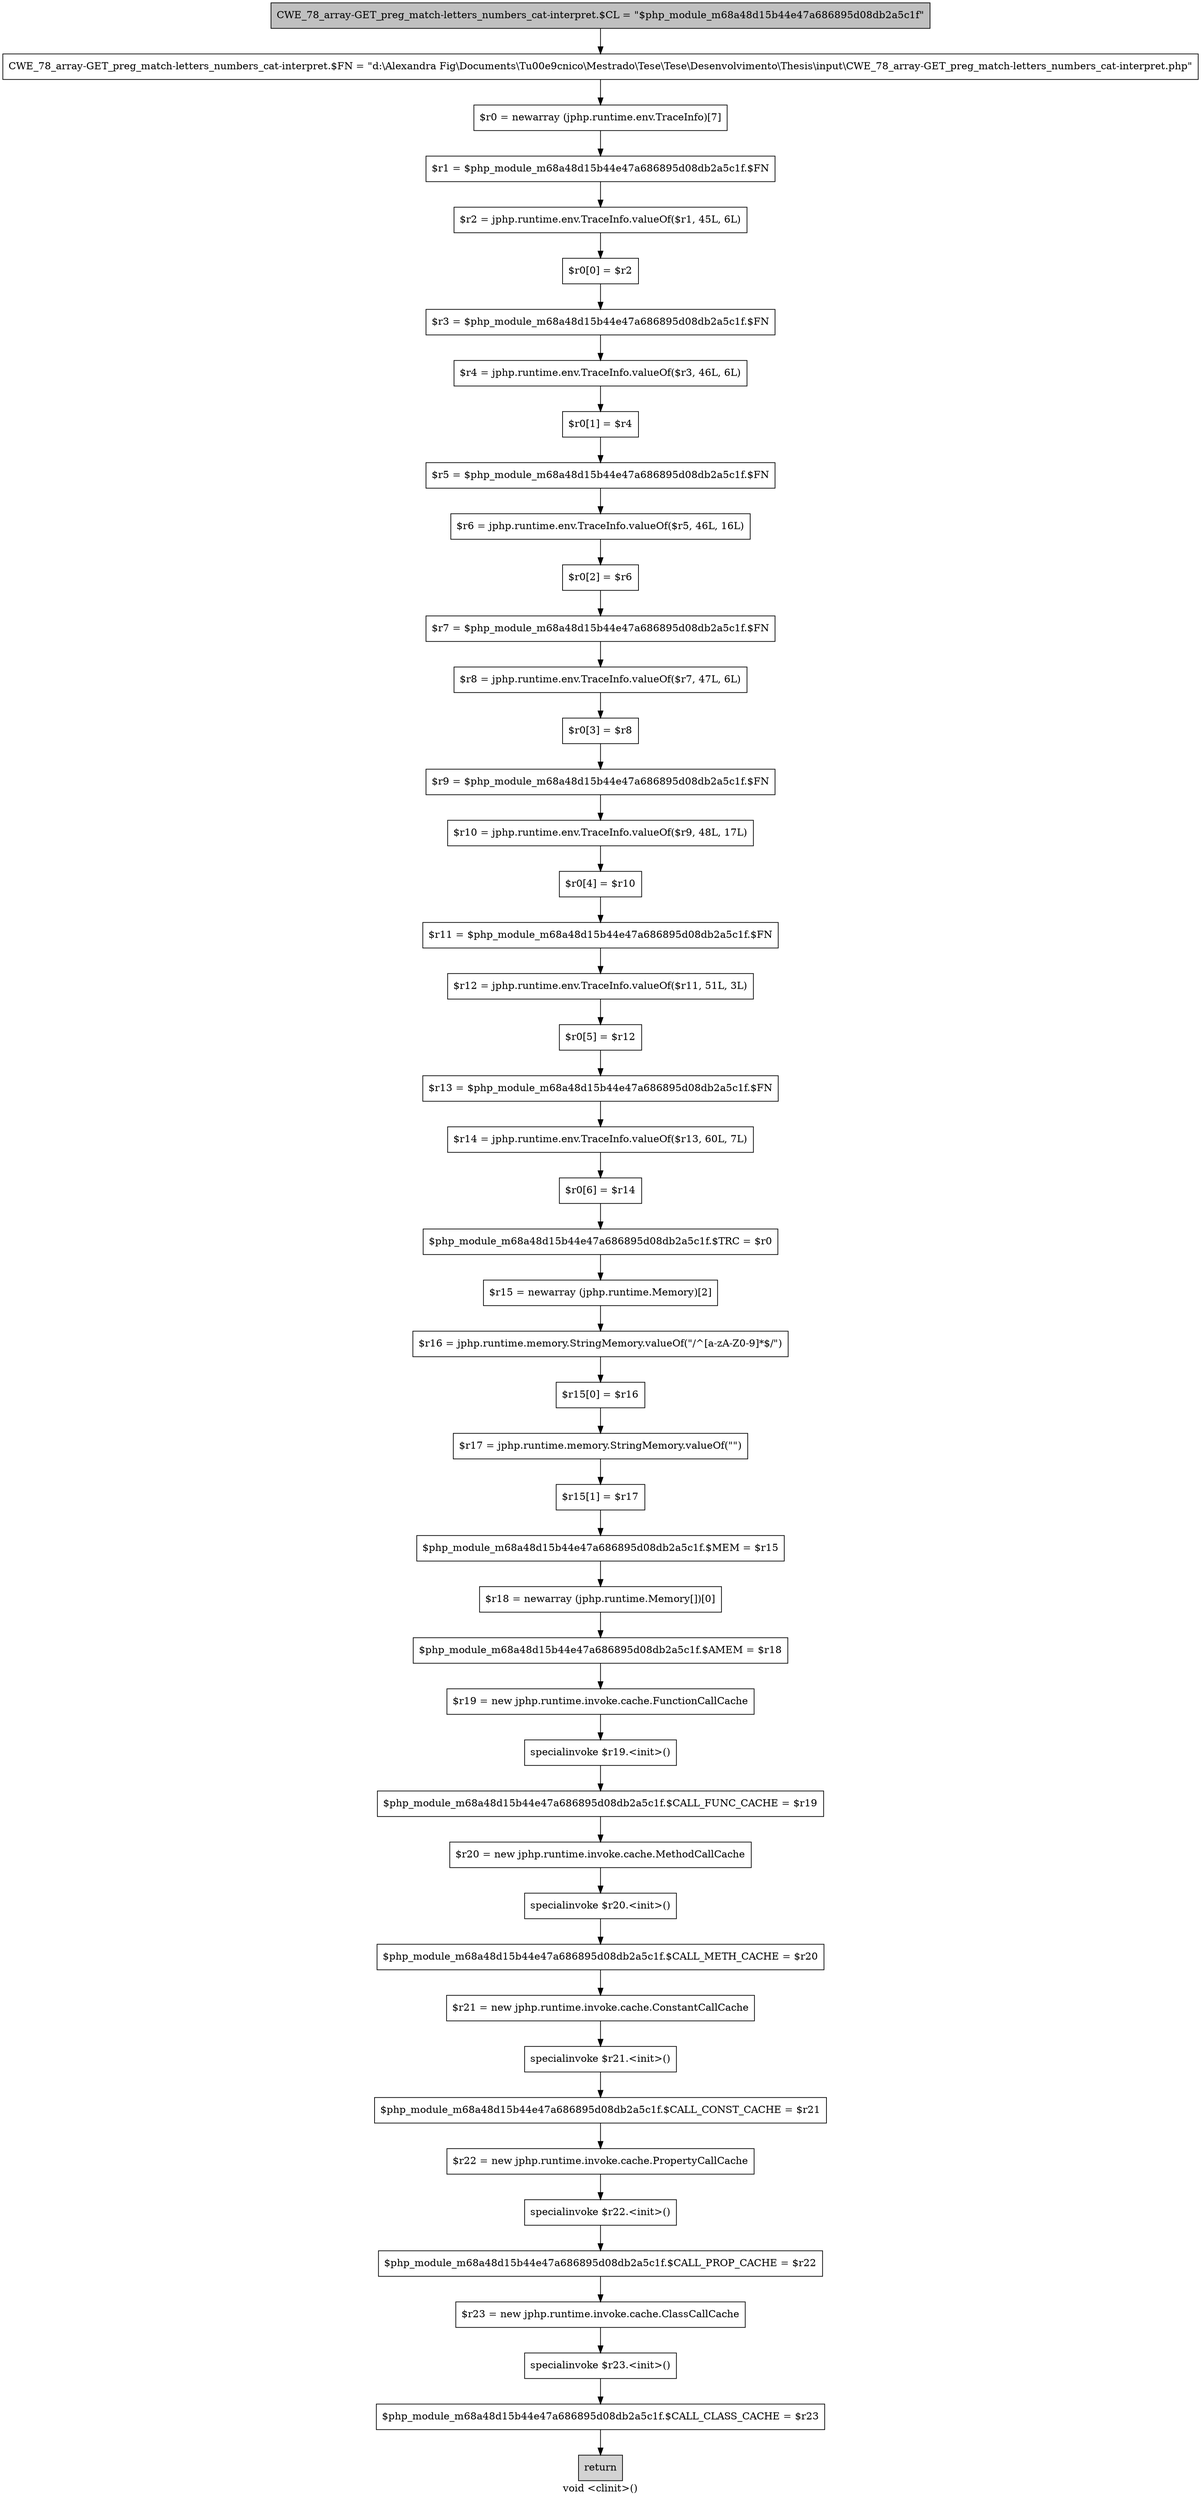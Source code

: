 digraph "void <clinit>()" {
    label="void <clinit>()";
    node [shape=box];
    "0" [style=filled,fillcolor=gray,label="CWE_78_array-GET_preg_match-letters_numbers_cat-interpret.$CL = \"$php_module_m68a48d15b44e47a686895d08db2a5c1f\"",];
    "1" [label="CWE_78_array-GET_preg_match-letters_numbers_cat-interpret.$FN = \"d:\\Alexandra Fig\\Documents\\T\u00e9cnico\\Mestrado\\Tese\\Tese\\Desenvolvimento\\Thesis\\input\\CWE_78_array-GET_preg_match-letters_numbers_cat-interpret.php\"",];
    "0"->"1";
    "2" [label="$r0 = newarray (jphp.runtime.env.TraceInfo)[7]",];
    "1"->"2";
    "3" [label="$r1 = $php_module_m68a48d15b44e47a686895d08db2a5c1f.$FN",];
    "2"->"3";
    "4" [label="$r2 = jphp.runtime.env.TraceInfo.valueOf($r1, 45L, 6L)",];
    "3"->"4";
    "5" [label="$r0[0] = $r2",];
    "4"->"5";
    "6" [label="$r3 = $php_module_m68a48d15b44e47a686895d08db2a5c1f.$FN",];
    "5"->"6";
    "7" [label="$r4 = jphp.runtime.env.TraceInfo.valueOf($r3, 46L, 6L)",];
    "6"->"7";
    "8" [label="$r0[1] = $r4",];
    "7"->"8";
    "9" [label="$r5 = $php_module_m68a48d15b44e47a686895d08db2a5c1f.$FN",];
    "8"->"9";
    "10" [label="$r6 = jphp.runtime.env.TraceInfo.valueOf($r5, 46L, 16L)",];
    "9"->"10";
    "11" [label="$r0[2] = $r6",];
    "10"->"11";
    "12" [label="$r7 = $php_module_m68a48d15b44e47a686895d08db2a5c1f.$FN",];
    "11"->"12";
    "13" [label="$r8 = jphp.runtime.env.TraceInfo.valueOf($r7, 47L, 6L)",];
    "12"->"13";
    "14" [label="$r0[3] = $r8",];
    "13"->"14";
    "15" [label="$r9 = $php_module_m68a48d15b44e47a686895d08db2a5c1f.$FN",];
    "14"->"15";
    "16" [label="$r10 = jphp.runtime.env.TraceInfo.valueOf($r9, 48L, 17L)",];
    "15"->"16";
    "17" [label="$r0[4] = $r10",];
    "16"->"17";
    "18" [label="$r11 = $php_module_m68a48d15b44e47a686895d08db2a5c1f.$FN",];
    "17"->"18";
    "19" [label="$r12 = jphp.runtime.env.TraceInfo.valueOf($r11, 51L, 3L)",];
    "18"->"19";
    "20" [label="$r0[5] = $r12",];
    "19"->"20";
    "21" [label="$r13 = $php_module_m68a48d15b44e47a686895d08db2a5c1f.$FN",];
    "20"->"21";
    "22" [label="$r14 = jphp.runtime.env.TraceInfo.valueOf($r13, 60L, 7L)",];
    "21"->"22";
    "23" [label="$r0[6] = $r14",];
    "22"->"23";
    "24" [label="$php_module_m68a48d15b44e47a686895d08db2a5c1f.$TRC = $r0",];
    "23"->"24";
    "25" [label="$r15 = newarray (jphp.runtime.Memory)[2]",];
    "24"->"25";
    "26" [label="$r16 = jphp.runtime.memory.StringMemory.valueOf(\"/^[a-zA-Z0-9]*$/\")",];
    "25"->"26";
    "27" [label="$r15[0] = $r16",];
    "26"->"27";
    "28" [label="$r17 = jphp.runtime.memory.StringMemory.valueOf(\"\")",];
    "27"->"28";
    "29" [label="$r15[1] = $r17",];
    "28"->"29";
    "30" [label="$php_module_m68a48d15b44e47a686895d08db2a5c1f.$MEM = $r15",];
    "29"->"30";
    "31" [label="$r18 = newarray (jphp.runtime.Memory[])[0]",];
    "30"->"31";
    "32" [label="$php_module_m68a48d15b44e47a686895d08db2a5c1f.$AMEM = $r18",];
    "31"->"32";
    "33" [label="$r19 = new jphp.runtime.invoke.cache.FunctionCallCache",];
    "32"->"33";
    "34" [label="specialinvoke $r19.<init>()",];
    "33"->"34";
    "35" [label="$php_module_m68a48d15b44e47a686895d08db2a5c1f.$CALL_FUNC_CACHE = $r19",];
    "34"->"35";
    "36" [label="$r20 = new jphp.runtime.invoke.cache.MethodCallCache",];
    "35"->"36";
    "37" [label="specialinvoke $r20.<init>()",];
    "36"->"37";
    "38" [label="$php_module_m68a48d15b44e47a686895d08db2a5c1f.$CALL_METH_CACHE = $r20",];
    "37"->"38";
    "39" [label="$r21 = new jphp.runtime.invoke.cache.ConstantCallCache",];
    "38"->"39";
    "40" [label="specialinvoke $r21.<init>()",];
    "39"->"40";
    "41" [label="$php_module_m68a48d15b44e47a686895d08db2a5c1f.$CALL_CONST_CACHE = $r21",];
    "40"->"41";
    "42" [label="$r22 = new jphp.runtime.invoke.cache.PropertyCallCache",];
    "41"->"42";
    "43" [label="specialinvoke $r22.<init>()",];
    "42"->"43";
    "44" [label="$php_module_m68a48d15b44e47a686895d08db2a5c1f.$CALL_PROP_CACHE = $r22",];
    "43"->"44";
    "45" [label="$r23 = new jphp.runtime.invoke.cache.ClassCallCache",];
    "44"->"45";
    "46" [label="specialinvoke $r23.<init>()",];
    "45"->"46";
    "47" [label="$php_module_m68a48d15b44e47a686895d08db2a5c1f.$CALL_CLASS_CACHE = $r23",];
    "46"->"47";
    "48" [style=filled,fillcolor=lightgray,label="return",];
    "47"->"48";
}

